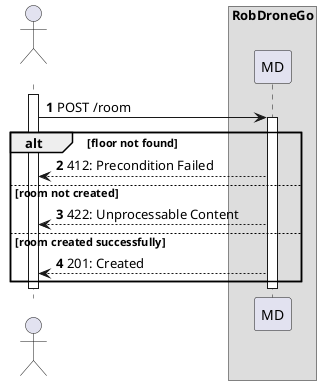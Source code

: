 @startuml
autonumber

actor " " as actor
box "RobDroneGo"
participant "MD" as mdr

activate actor
    actor -> mdr: POST /room
    activate mdr

    alt  floor not found
        mdr --> actor : 412: Precondition Failed
    else room not created
        mdr --> actor : 422: Unprocessable Content
    else room created successfully
        mdr --> actor : 201: Created
    end

    deactivate mdr
deactivate actor


@enduml

